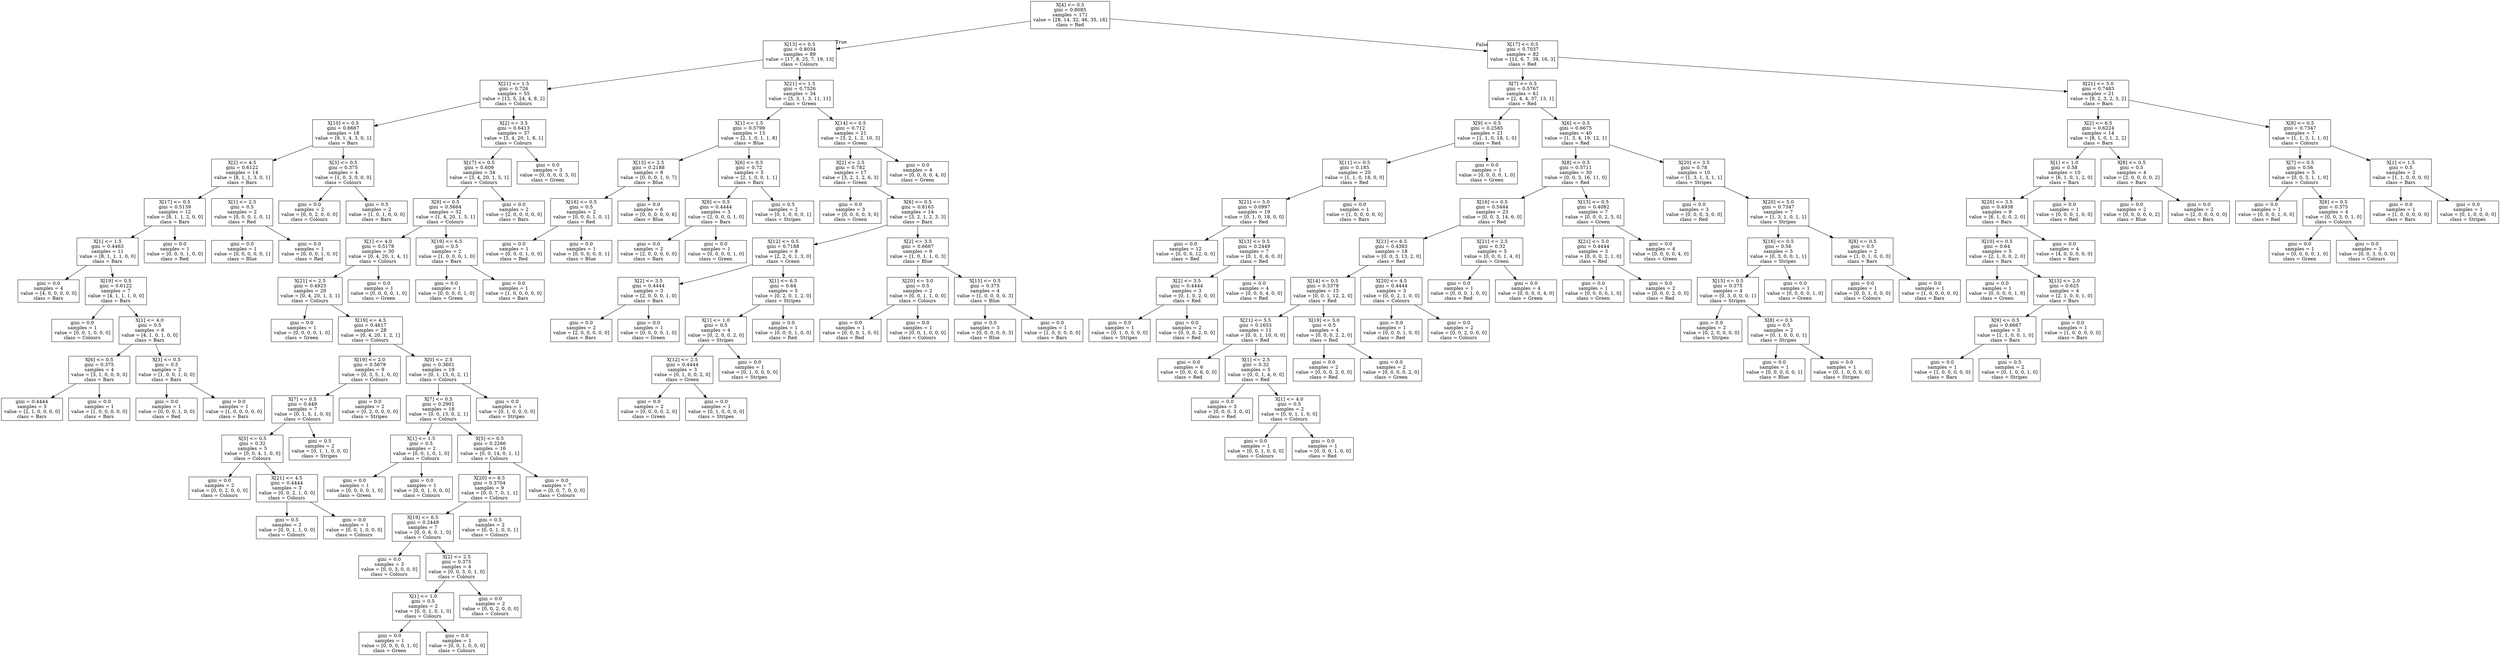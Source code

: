 digraph Tree {
node [shape=box] ;
0 [label="X[4] <= 0.5\ngini = 0.8085\nsamples = 171\nvalue = [28, 14, 32, 46, 35, 16]\nclass = Red"] ;
1 [label="X[13] <= 0.5\ngini = 0.8034\nsamples = 89\nvalue = [17, 8, 25, 7, 19, 13]\nclass = Colours"] ;
0 -> 1 [labeldistance=2.5, labelangle=45, headlabel="True"] ;
2 [label="X[21] <= 1.5\ngini = 0.726\nsamples = 55\nvalue = [12, 5, 24, 4, 8, 2]\nclass = Colours"] ;
1 -> 2 ;
3 [label="X[10] <= 0.5\ngini = 0.6667\nsamples = 18\nvalue = [9, 1, 4, 3, 0, 1]\nclass = Bars"] ;
2 -> 3 ;
4 [label="X[2] <= 4.5\ngini = 0.6122\nsamples = 14\nvalue = [8, 1, 1, 3, 0, 1]\nclass = Bars"] ;
3 -> 4 ;
5 [label="X[17] <= 0.5\ngini = 0.5139\nsamples = 12\nvalue = [8, 1, 1, 2, 0, 0]\nclass = Bars"] ;
4 -> 5 ;
6 [label="X[1] <= 1.5\ngini = 0.4463\nsamples = 11\nvalue = [8, 1, 1, 1, 0, 0]\nclass = Bars"] ;
5 -> 6 ;
7 [label="gini = 0.0\nsamples = 4\nvalue = [4, 0, 0, 0, 0, 0]\nclass = Bars"] ;
6 -> 7 ;
8 [label="X[19] <= 0.5\ngini = 0.6122\nsamples = 7\nvalue = [4, 1, 1, 1, 0, 0]\nclass = Bars"] ;
6 -> 8 ;
9 [label="gini = 0.0\nsamples = 1\nvalue = [0, 0, 1, 0, 0, 0]\nclass = Colours"] ;
8 -> 9 ;
10 [label="X[1] <= 4.0\ngini = 0.5\nsamples = 6\nvalue = [4, 1, 0, 1, 0, 0]\nclass = Bars"] ;
8 -> 10 ;
11 [label="X[6] <= 0.5\ngini = 0.375\nsamples = 4\nvalue = [3, 1, 0, 0, 0, 0]\nclass = Bars"] ;
10 -> 11 ;
12 [label="gini = 0.4444\nsamples = 3\nvalue = [2, 1, 0, 0, 0, 0]\nclass = Bars"] ;
11 -> 12 ;
13 [label="gini = 0.0\nsamples = 1\nvalue = [1, 0, 0, 0, 0, 0]\nclass = Bars"] ;
11 -> 13 ;
14 [label="X[3] <= 0.5\ngini = 0.5\nsamples = 2\nvalue = [1, 0, 0, 1, 0, 0]\nclass = Bars"] ;
10 -> 14 ;
15 [label="gini = 0.0\nsamples = 1\nvalue = [0, 0, 0, 1, 0, 0]\nclass = Red"] ;
14 -> 15 ;
16 [label="gini = 0.0\nsamples = 1\nvalue = [1, 0, 0, 0, 0, 0]\nclass = Bars"] ;
14 -> 16 ;
17 [label="gini = 0.0\nsamples = 1\nvalue = [0, 0, 0, 1, 0, 0]\nclass = Red"] ;
5 -> 17 ;
18 [label="X[1] <= 2.5\ngini = 0.5\nsamples = 2\nvalue = [0, 0, 0, 1, 0, 1]\nclass = Red"] ;
4 -> 18 ;
19 [label="gini = 0.0\nsamples = 1\nvalue = [0, 0, 0, 0, 0, 1]\nclass = Blue"] ;
18 -> 19 ;
20 [label="gini = 0.0\nsamples = 1\nvalue = [0, 0, 0, 1, 0, 0]\nclass = Red"] ;
18 -> 20 ;
21 [label="X[3] <= 0.5\ngini = 0.375\nsamples = 4\nvalue = [1, 0, 3, 0, 0, 0]\nclass = Colours"] ;
3 -> 21 ;
22 [label="gini = 0.0\nsamples = 2\nvalue = [0, 0, 2, 0, 0, 0]\nclass = Colours"] ;
21 -> 22 ;
23 [label="gini = 0.5\nsamples = 2\nvalue = [1, 0, 1, 0, 0, 0]\nclass = Bars"] ;
21 -> 23 ;
24 [label="X[2] <= 3.5\ngini = 0.6413\nsamples = 37\nvalue = [3, 4, 20, 1, 8, 1]\nclass = Colours"] ;
2 -> 24 ;
25 [label="X[17] <= 0.5\ngini = 0.609\nsamples = 34\nvalue = [3, 4, 20, 1, 5, 1]\nclass = Colours"] ;
24 -> 25 ;
26 [label="X[9] <= 0.5\ngini = 0.5664\nsamples = 32\nvalue = [1, 4, 20, 1, 5, 1]\nclass = Colours"] ;
25 -> 26 ;
27 [label="X[1] <= 4.0\ngini = 0.5178\nsamples = 30\nvalue = [0, 4, 20, 1, 4, 1]\nclass = Colours"] ;
26 -> 27 ;
28 [label="X[21] <= 2.5\ngini = 0.4923\nsamples = 29\nvalue = [0, 4, 20, 1, 3, 1]\nclass = Colours"] ;
27 -> 28 ;
29 [label="gini = 0.0\nsamples = 1\nvalue = [0, 0, 0, 0, 1, 0]\nclass = Green"] ;
28 -> 29 ;
30 [label="X[19] <= 4.5\ngini = 0.4617\nsamples = 28\nvalue = [0, 4, 20, 1, 2, 1]\nclass = Colours"] ;
28 -> 30 ;
31 [label="X[19] <= 2.0\ngini = 0.5679\nsamples = 9\nvalue = [0, 3, 5, 1, 0, 0]\nclass = Colours"] ;
30 -> 31 ;
32 [label="X[7] <= 0.5\ngini = 0.449\nsamples = 7\nvalue = [0, 1, 5, 1, 0, 0]\nclass = Colours"] ;
31 -> 32 ;
33 [label="X[5] <= 0.5\ngini = 0.32\nsamples = 5\nvalue = [0, 0, 4, 1, 0, 0]\nclass = Colours"] ;
32 -> 33 ;
34 [label="gini = 0.0\nsamples = 2\nvalue = [0, 0, 2, 0, 0, 0]\nclass = Colours"] ;
33 -> 34 ;
35 [label="X[21] <= 4.5\ngini = 0.4444\nsamples = 3\nvalue = [0, 0, 2, 1, 0, 0]\nclass = Colours"] ;
33 -> 35 ;
36 [label="gini = 0.5\nsamples = 2\nvalue = [0, 0, 1, 1, 0, 0]\nclass = Colours"] ;
35 -> 36 ;
37 [label="gini = 0.0\nsamples = 1\nvalue = [0, 0, 1, 0, 0, 0]\nclass = Colours"] ;
35 -> 37 ;
38 [label="gini = 0.5\nsamples = 2\nvalue = [0, 1, 1, 0, 0, 0]\nclass = Stripes"] ;
32 -> 38 ;
39 [label="gini = 0.0\nsamples = 2\nvalue = [0, 2, 0, 0, 0, 0]\nclass = Stripes"] ;
31 -> 39 ;
40 [label="X[0] <= 2.5\ngini = 0.3601\nsamples = 19\nvalue = [0, 1, 15, 0, 2, 1]\nclass = Colours"] ;
30 -> 40 ;
41 [label="X[7] <= 0.5\ngini = 0.2901\nsamples = 18\nvalue = [0, 0, 15, 0, 2, 1]\nclass = Colours"] ;
40 -> 41 ;
42 [label="X[1] <= 1.5\ngini = 0.5\nsamples = 2\nvalue = [0, 0, 1, 0, 1, 0]\nclass = Colours"] ;
41 -> 42 ;
43 [label="gini = 0.0\nsamples = 1\nvalue = [0, 0, 0, 0, 1, 0]\nclass = Green"] ;
42 -> 43 ;
44 [label="gini = 0.0\nsamples = 1\nvalue = [0, 0, 1, 0, 0, 0]\nclass = Colours"] ;
42 -> 44 ;
45 [label="X[5] <= 0.5\ngini = 0.2266\nsamples = 16\nvalue = [0, 0, 14, 0, 1, 1]\nclass = Colours"] ;
41 -> 45 ;
46 [label="X[20] <= 6.5\ngini = 0.3704\nsamples = 9\nvalue = [0, 0, 7, 0, 1, 1]\nclass = Colours"] ;
45 -> 46 ;
47 [label="X[19] <= 6.5\ngini = 0.2449\nsamples = 7\nvalue = [0, 0, 6, 0, 1, 0]\nclass = Colours"] ;
46 -> 47 ;
48 [label="gini = 0.0\nsamples = 3\nvalue = [0, 0, 3, 0, 0, 0]\nclass = Colours"] ;
47 -> 48 ;
49 [label="X[2] <= 2.5\ngini = 0.375\nsamples = 4\nvalue = [0, 0, 3, 0, 1, 0]\nclass = Colours"] ;
47 -> 49 ;
50 [label="X[1] <= 1.0\ngini = 0.5\nsamples = 2\nvalue = [0, 0, 1, 0, 1, 0]\nclass = Colours"] ;
49 -> 50 ;
51 [label="gini = 0.0\nsamples = 1\nvalue = [0, 0, 0, 0, 1, 0]\nclass = Green"] ;
50 -> 51 ;
52 [label="gini = 0.0\nsamples = 1\nvalue = [0, 0, 1, 0, 0, 0]\nclass = Colours"] ;
50 -> 52 ;
53 [label="gini = 0.0\nsamples = 2\nvalue = [0, 0, 2, 0, 0, 0]\nclass = Colours"] ;
49 -> 53 ;
54 [label="gini = 0.5\nsamples = 2\nvalue = [0, 0, 1, 0, 0, 1]\nclass = Colours"] ;
46 -> 54 ;
55 [label="gini = 0.0\nsamples = 7\nvalue = [0, 0, 7, 0, 0, 0]\nclass = Colours"] ;
45 -> 55 ;
56 [label="gini = 0.0\nsamples = 1\nvalue = [0, 1, 0, 0, 0, 0]\nclass = Stripes"] ;
40 -> 56 ;
57 [label="gini = 0.0\nsamples = 1\nvalue = [0, 0, 0, 0, 1, 0]\nclass = Green"] ;
27 -> 57 ;
58 [label="X[19] <= 6.5\ngini = 0.5\nsamples = 2\nvalue = [1, 0, 0, 0, 1, 0]\nclass = Bars"] ;
26 -> 58 ;
59 [label="gini = 0.0\nsamples = 1\nvalue = [0, 0, 0, 0, 1, 0]\nclass = Green"] ;
58 -> 59 ;
60 [label="gini = 0.0\nsamples = 1\nvalue = [1, 0, 0, 0, 0, 0]\nclass = Bars"] ;
58 -> 60 ;
61 [label="gini = 0.0\nsamples = 2\nvalue = [2, 0, 0, 0, 0, 0]\nclass = Bars"] ;
25 -> 61 ;
62 [label="gini = 0.0\nsamples = 3\nvalue = [0, 0, 0, 0, 3, 0]\nclass = Green"] ;
24 -> 62 ;
63 [label="X[21] <= 1.5\ngini = 0.7526\nsamples = 34\nvalue = [5, 3, 1, 3, 11, 11]\nclass = Green"] ;
1 -> 63 ;
64 [label="X[1] <= 1.5\ngini = 0.5799\nsamples = 13\nvalue = [2, 1, 0, 1, 1, 8]\nclass = Blue"] ;
63 -> 64 ;
65 [label="X[13] <= 2.5\ngini = 0.2188\nsamples = 8\nvalue = [0, 0, 0, 1, 0, 7]\nclass = Blue"] ;
64 -> 65 ;
66 [label="X[16] <= 0.5\ngini = 0.5\nsamples = 2\nvalue = [0, 0, 0, 1, 0, 1]\nclass = Red"] ;
65 -> 66 ;
67 [label="gini = 0.0\nsamples = 1\nvalue = [0, 0, 0, 1, 0, 0]\nclass = Red"] ;
66 -> 67 ;
68 [label="gini = 0.0\nsamples = 1\nvalue = [0, 0, 0, 0, 0, 1]\nclass = Blue"] ;
66 -> 68 ;
69 [label="gini = 0.0\nsamples = 6\nvalue = [0, 0, 0, 0, 0, 6]\nclass = Blue"] ;
65 -> 69 ;
70 [label="X[6] <= 0.5\ngini = 0.72\nsamples = 5\nvalue = [2, 1, 0, 0, 1, 1]\nclass = Bars"] ;
64 -> 70 ;
71 [label="X[9] <= 0.5\ngini = 0.4444\nsamples = 3\nvalue = [2, 0, 0, 0, 1, 0]\nclass = Bars"] ;
70 -> 71 ;
72 [label="gini = 0.0\nsamples = 2\nvalue = [2, 0, 0, 0, 0, 0]\nclass = Bars"] ;
71 -> 72 ;
73 [label="gini = 0.0\nsamples = 1\nvalue = [0, 0, 0, 0, 1, 0]\nclass = Green"] ;
71 -> 73 ;
74 [label="gini = 0.5\nsamples = 2\nvalue = [0, 1, 0, 0, 0, 1]\nclass = Stripes"] ;
70 -> 74 ;
75 [label="X[14] <= 0.5\ngini = 0.712\nsamples = 21\nvalue = [3, 2, 1, 2, 10, 3]\nclass = Green"] ;
63 -> 75 ;
76 [label="X[2] <= 2.5\ngini = 0.782\nsamples = 17\nvalue = [3, 2, 1, 2, 6, 3]\nclass = Green"] ;
75 -> 76 ;
77 [label="gini = 0.0\nsamples = 3\nvalue = [0, 0, 0, 0, 3, 0]\nclass = Green"] ;
76 -> 77 ;
78 [label="X[6] <= 0.5\ngini = 0.8163\nsamples = 14\nvalue = [3, 2, 1, 2, 3, 3]\nclass = Bars"] ;
76 -> 78 ;
79 [label="X[12] <= 0.5\ngini = 0.7188\nsamples = 8\nvalue = [2, 2, 0, 1, 3, 0]\nclass = Green"] ;
78 -> 79 ;
80 [label="X[2] <= 3.5\ngini = 0.4444\nsamples = 3\nvalue = [2, 0, 0, 0, 1, 0]\nclass = Bars"] ;
79 -> 80 ;
81 [label="gini = 0.0\nsamples = 2\nvalue = [2, 0, 0, 0, 0, 0]\nclass = Bars"] ;
80 -> 81 ;
82 [label="gini = 0.0\nsamples = 1\nvalue = [0, 0, 0, 0, 1, 0]\nclass = Green"] ;
80 -> 82 ;
83 [label="X[1] <= 6.5\ngini = 0.64\nsamples = 5\nvalue = [0, 2, 0, 1, 2, 0]\nclass = Stripes"] ;
79 -> 83 ;
84 [label="X[1] <= 1.0\ngini = 0.5\nsamples = 4\nvalue = [0, 2, 0, 0, 2, 0]\nclass = Stripes"] ;
83 -> 84 ;
85 [label="X[12] <= 2.5\ngini = 0.4444\nsamples = 3\nvalue = [0, 1, 0, 0, 2, 0]\nclass = Green"] ;
84 -> 85 ;
86 [label="gini = 0.0\nsamples = 2\nvalue = [0, 0, 0, 0, 2, 0]\nclass = Green"] ;
85 -> 86 ;
87 [label="gini = 0.0\nsamples = 1\nvalue = [0, 1, 0, 0, 0, 0]\nclass = Stripes"] ;
85 -> 87 ;
88 [label="gini = 0.0\nsamples = 1\nvalue = [0, 1, 0, 0, 0, 0]\nclass = Stripes"] ;
84 -> 88 ;
89 [label="gini = 0.0\nsamples = 1\nvalue = [0, 0, 0, 1, 0, 0]\nclass = Red"] ;
83 -> 89 ;
90 [label="X[2] <= 3.5\ngini = 0.6667\nsamples = 6\nvalue = [1, 0, 1, 1, 0, 3]\nclass = Blue"] ;
78 -> 90 ;
91 [label="X[20] <= 3.0\ngini = 0.5\nsamples = 2\nvalue = [0, 0, 1, 1, 0, 0]\nclass = Colours"] ;
90 -> 91 ;
92 [label="gini = 0.0\nsamples = 1\nvalue = [0, 0, 0, 1, 0, 0]\nclass = Red"] ;
91 -> 92 ;
93 [label="gini = 0.0\nsamples = 1\nvalue = [0, 0, 1, 0, 0, 0]\nclass = Colours"] ;
91 -> 93 ;
94 [label="X[15] <= 0.5\ngini = 0.375\nsamples = 4\nvalue = [1, 0, 0, 0, 0, 3]\nclass = Blue"] ;
90 -> 94 ;
95 [label="gini = 0.0\nsamples = 3\nvalue = [0, 0, 0, 0, 0, 3]\nclass = Blue"] ;
94 -> 95 ;
96 [label="gini = 0.0\nsamples = 1\nvalue = [1, 0, 0, 0, 0, 0]\nclass = Bars"] ;
94 -> 96 ;
97 [label="gini = 0.0\nsamples = 4\nvalue = [0, 0, 0, 0, 4, 0]\nclass = Green"] ;
75 -> 97 ;
98 [label="X[17] <= 0.5\ngini = 0.7037\nsamples = 82\nvalue = [11, 6, 7, 39, 16, 3]\nclass = Red"] ;
0 -> 98 [labeldistance=2.5, labelangle=-45, headlabel="False"] ;
99 [label="X[7] <= 0.5\ngini = 0.5767\nsamples = 61\nvalue = [2, 4, 4, 37, 13, 1]\nclass = Red"] ;
98 -> 99 ;
100 [label="X[9] <= 0.5\ngini = 0.2585\nsamples = 21\nvalue = [1, 1, 0, 18, 1, 0]\nclass = Red"] ;
99 -> 100 ;
101 [label="X[11] <= 0.5\ngini = 0.185\nsamples = 20\nvalue = [1, 1, 0, 18, 0, 0]\nclass = Red"] ;
100 -> 101 ;
102 [label="X[21] <= 5.0\ngini = 0.0997\nsamples = 19\nvalue = [0, 1, 0, 18, 0, 0]\nclass = Red"] ;
101 -> 102 ;
103 [label="gini = 0.0\nsamples = 12\nvalue = [0, 0, 0, 12, 0, 0]\nclass = Red"] ;
102 -> 103 ;
104 [label="X[13] <= 0.5\ngini = 0.2449\nsamples = 7\nvalue = [0, 1, 0, 6, 0, 0]\nclass = Red"] ;
102 -> 104 ;
105 [label="X[2] <= 3.5\ngini = 0.4444\nsamples = 3\nvalue = [0, 1, 0, 2, 0, 0]\nclass = Red"] ;
104 -> 105 ;
106 [label="gini = 0.0\nsamples = 1\nvalue = [0, 1, 0, 0, 0, 0]\nclass = Stripes"] ;
105 -> 106 ;
107 [label="gini = 0.0\nsamples = 2\nvalue = [0, 0, 0, 2, 0, 0]\nclass = Red"] ;
105 -> 107 ;
108 [label="gini = 0.0\nsamples = 4\nvalue = [0, 0, 0, 4, 0, 0]\nclass = Red"] ;
104 -> 108 ;
109 [label="gini = 0.0\nsamples = 1\nvalue = [1, 0, 0, 0, 0, 0]\nclass = Bars"] ;
101 -> 109 ;
110 [label="gini = 0.0\nsamples = 1\nvalue = [0, 0, 0, 0, 1, 0]\nclass = Green"] ;
100 -> 110 ;
111 [label="X[6] <= 0.5\ngini = 0.6675\nsamples = 40\nvalue = [1, 3, 4, 19, 12, 1]\nclass = Red"] ;
99 -> 111 ;
112 [label="X[8] <= 0.5\ngini = 0.5711\nsamples = 30\nvalue = [0, 0, 3, 16, 11, 0]\nclass = Red"] ;
111 -> 112 ;
113 [label="X[16] <= 0.5\ngini = 0.5444\nsamples = 23\nvalue = [0, 0, 3, 14, 6, 0]\nclass = Red"] ;
112 -> 113 ;
114 [label="X[21] <= 6.5\ngini = 0.4383\nsamples = 18\nvalue = [0, 0, 3, 13, 2, 0]\nclass = Red"] ;
113 -> 114 ;
115 [label="X[14] <= 0.5\ngini = 0.3378\nsamples = 15\nvalue = [0, 0, 1, 12, 2, 0]\nclass = Red"] ;
114 -> 115 ;
116 [label="X[21] <= 5.5\ngini = 0.1653\nsamples = 11\nvalue = [0, 0, 1, 10, 0, 0]\nclass = Red"] ;
115 -> 116 ;
117 [label="gini = 0.0\nsamples = 6\nvalue = [0, 0, 0, 6, 0, 0]\nclass = Red"] ;
116 -> 117 ;
118 [label="X[1] <= 2.5\ngini = 0.32\nsamples = 5\nvalue = [0, 0, 1, 4, 0, 0]\nclass = Red"] ;
116 -> 118 ;
119 [label="gini = 0.0\nsamples = 3\nvalue = [0, 0, 0, 3, 0, 0]\nclass = Red"] ;
118 -> 119 ;
120 [label="X[1] <= 4.0\ngini = 0.5\nsamples = 2\nvalue = [0, 0, 1, 1, 0, 0]\nclass = Colours"] ;
118 -> 120 ;
121 [label="gini = 0.0\nsamples = 1\nvalue = [0, 0, 1, 0, 0, 0]\nclass = Colours"] ;
120 -> 121 ;
122 [label="gini = 0.0\nsamples = 1\nvalue = [0, 0, 0, 1, 0, 0]\nclass = Red"] ;
120 -> 122 ;
123 [label="X[19] <= 5.0\ngini = 0.5\nsamples = 4\nvalue = [0, 0, 0, 2, 2, 0]\nclass = Red"] ;
115 -> 123 ;
124 [label="gini = 0.0\nsamples = 2\nvalue = [0, 0, 0, 2, 0, 0]\nclass = Red"] ;
123 -> 124 ;
125 [label="gini = 0.0\nsamples = 2\nvalue = [0, 0, 0, 0, 2, 0]\nclass = Green"] ;
123 -> 125 ;
126 [label="X[20] <= 4.5\ngini = 0.4444\nsamples = 3\nvalue = [0, 0, 2, 1, 0, 0]\nclass = Colours"] ;
114 -> 126 ;
127 [label="gini = 0.0\nsamples = 1\nvalue = [0, 0, 0, 1, 0, 0]\nclass = Red"] ;
126 -> 127 ;
128 [label="gini = 0.0\nsamples = 2\nvalue = [0, 0, 2, 0, 0, 0]\nclass = Colours"] ;
126 -> 128 ;
129 [label="X[21] <= 2.5\ngini = 0.32\nsamples = 5\nvalue = [0, 0, 0, 1, 4, 0]\nclass = Green"] ;
113 -> 129 ;
130 [label="gini = 0.0\nsamples = 1\nvalue = [0, 0, 0, 1, 0, 0]\nclass = Red"] ;
129 -> 130 ;
131 [label="gini = 0.0\nsamples = 4\nvalue = [0, 0, 0, 0, 4, 0]\nclass = Green"] ;
129 -> 131 ;
132 [label="X[13] <= 0.5\ngini = 0.4082\nsamples = 7\nvalue = [0, 0, 0, 2, 5, 0]\nclass = Green"] ;
112 -> 132 ;
133 [label="X[21] <= 5.0\ngini = 0.4444\nsamples = 3\nvalue = [0, 0, 0, 2, 1, 0]\nclass = Red"] ;
132 -> 133 ;
134 [label="gini = 0.0\nsamples = 1\nvalue = [0, 0, 0, 0, 1, 0]\nclass = Green"] ;
133 -> 134 ;
135 [label="gini = 0.0\nsamples = 2\nvalue = [0, 0, 0, 2, 0, 0]\nclass = Red"] ;
133 -> 135 ;
136 [label="gini = 0.0\nsamples = 4\nvalue = [0, 0, 0, 0, 4, 0]\nclass = Green"] ;
132 -> 136 ;
137 [label="X[20] <= 3.5\ngini = 0.78\nsamples = 10\nvalue = [1, 3, 1, 3, 1, 1]\nclass = Stripes"] ;
111 -> 137 ;
138 [label="gini = 0.0\nsamples = 3\nvalue = [0, 0, 0, 3, 0, 0]\nclass = Red"] ;
137 -> 138 ;
139 [label="X[20] <= 5.0\ngini = 0.7347\nsamples = 7\nvalue = [1, 3, 1, 0, 1, 1]\nclass = Stripes"] ;
137 -> 139 ;
140 [label="X[16] <= 0.5\ngini = 0.56\nsamples = 5\nvalue = [0, 3, 0, 0, 1, 1]\nclass = Stripes"] ;
139 -> 140 ;
141 [label="X[15] <= 0.5\ngini = 0.375\nsamples = 4\nvalue = [0, 3, 0, 0, 0, 1]\nclass = Stripes"] ;
140 -> 141 ;
142 [label="gini = 0.0\nsamples = 2\nvalue = [0, 2, 0, 0, 0, 0]\nclass = Stripes"] ;
141 -> 142 ;
143 [label="X[8] <= 0.5\ngini = 0.5\nsamples = 2\nvalue = [0, 1, 0, 0, 0, 1]\nclass = Stripes"] ;
141 -> 143 ;
144 [label="gini = 0.0\nsamples = 1\nvalue = [0, 0, 0, 0, 0, 1]\nclass = Blue"] ;
143 -> 144 ;
145 [label="gini = 0.0\nsamples = 1\nvalue = [0, 1, 0, 0, 0, 0]\nclass = Stripes"] ;
143 -> 145 ;
146 [label="gini = 0.0\nsamples = 1\nvalue = [0, 0, 0, 0, 1, 0]\nclass = Green"] ;
140 -> 146 ;
147 [label="X[8] <= 0.5\ngini = 0.5\nsamples = 2\nvalue = [1, 0, 1, 0, 0, 0]\nclass = Bars"] ;
139 -> 147 ;
148 [label="gini = 0.0\nsamples = 1\nvalue = [0, 0, 1, 0, 0, 0]\nclass = Colours"] ;
147 -> 148 ;
149 [label="gini = 0.0\nsamples = 1\nvalue = [1, 0, 0, 0, 0, 0]\nclass = Bars"] ;
147 -> 149 ;
150 [label="X[21] <= 5.0\ngini = 0.7483\nsamples = 21\nvalue = [9, 2, 3, 2, 3, 2]\nclass = Bars"] ;
98 -> 150 ;
151 [label="X[2] <= 6.5\ngini = 0.6224\nsamples = 14\nvalue = [8, 1, 0, 1, 2, 2]\nclass = Bars"] ;
150 -> 151 ;
152 [label="X[1] <= 1.0\ngini = 0.58\nsamples = 10\nvalue = [6, 1, 0, 1, 2, 0]\nclass = Bars"] ;
151 -> 152 ;
153 [label="X[20] <= 3.5\ngini = 0.4938\nsamples = 9\nvalue = [6, 1, 0, 0, 2, 0]\nclass = Bars"] ;
152 -> 153 ;
154 [label="X[10] <= 0.5\ngini = 0.64\nsamples = 5\nvalue = [2, 1, 0, 0, 2, 0]\nclass = Bars"] ;
153 -> 154 ;
155 [label="gini = 0.0\nsamples = 1\nvalue = [0, 0, 0, 0, 1, 0]\nclass = Green"] ;
154 -> 155 ;
156 [label="X[13] <= 2.0\ngini = 0.625\nsamples = 4\nvalue = [2, 1, 0, 0, 1, 0]\nclass = Bars"] ;
154 -> 156 ;
157 [label="X[9] <= 0.5\ngini = 0.6667\nsamples = 3\nvalue = [1, 1, 0, 0, 1, 0]\nclass = Bars"] ;
156 -> 157 ;
158 [label="gini = 0.0\nsamples = 1\nvalue = [1, 0, 0, 0, 0, 0]\nclass = Bars"] ;
157 -> 158 ;
159 [label="gini = 0.5\nsamples = 2\nvalue = [0, 1, 0, 0, 1, 0]\nclass = Stripes"] ;
157 -> 159 ;
160 [label="gini = 0.0\nsamples = 1\nvalue = [1, 0, 0, 0, 0, 0]\nclass = Bars"] ;
156 -> 160 ;
161 [label="gini = 0.0\nsamples = 4\nvalue = [4, 0, 0, 0, 0, 0]\nclass = Bars"] ;
153 -> 161 ;
162 [label="gini = 0.0\nsamples = 1\nvalue = [0, 0, 0, 1, 0, 0]\nclass = Red"] ;
152 -> 162 ;
163 [label="X[8] <= 0.5\ngini = 0.5\nsamples = 4\nvalue = [2, 0, 0, 0, 0, 2]\nclass = Bars"] ;
151 -> 163 ;
164 [label="gini = 0.0\nsamples = 2\nvalue = [0, 0, 0, 0, 0, 2]\nclass = Blue"] ;
163 -> 164 ;
165 [label="gini = 0.0\nsamples = 2\nvalue = [2, 0, 0, 0, 0, 0]\nclass = Bars"] ;
163 -> 165 ;
166 [label="X[8] <= 0.5\ngini = 0.7347\nsamples = 7\nvalue = [1, 1, 3, 1, 1, 0]\nclass = Colours"] ;
150 -> 166 ;
167 [label="X[7] <= 0.5\ngini = 0.56\nsamples = 5\nvalue = [0, 0, 3, 1, 1, 0]\nclass = Colours"] ;
166 -> 167 ;
168 [label="gini = 0.0\nsamples = 1\nvalue = [0, 0, 0, 1, 0, 0]\nclass = Red"] ;
167 -> 168 ;
169 [label="X[6] <= 0.5\ngini = 0.375\nsamples = 4\nvalue = [0, 0, 3, 0, 1, 0]\nclass = Colours"] ;
167 -> 169 ;
170 [label="gini = 0.0\nsamples = 1\nvalue = [0, 0, 0, 0, 1, 0]\nclass = Green"] ;
169 -> 170 ;
171 [label="gini = 0.0\nsamples = 3\nvalue = [0, 0, 3, 0, 0, 0]\nclass = Colours"] ;
169 -> 171 ;
172 [label="X[1] <= 1.5\ngini = 0.5\nsamples = 2\nvalue = [1, 1, 0, 0, 0, 0]\nclass = Bars"] ;
166 -> 172 ;
173 [label="gini = 0.0\nsamples = 1\nvalue = [1, 0, 0, 0, 0, 0]\nclass = Bars"] ;
172 -> 173 ;
174 [label="gini = 0.0\nsamples = 1\nvalue = [0, 1, 0, 0, 0, 0]\nclass = Stripes"] ;
172 -> 174 ;
}